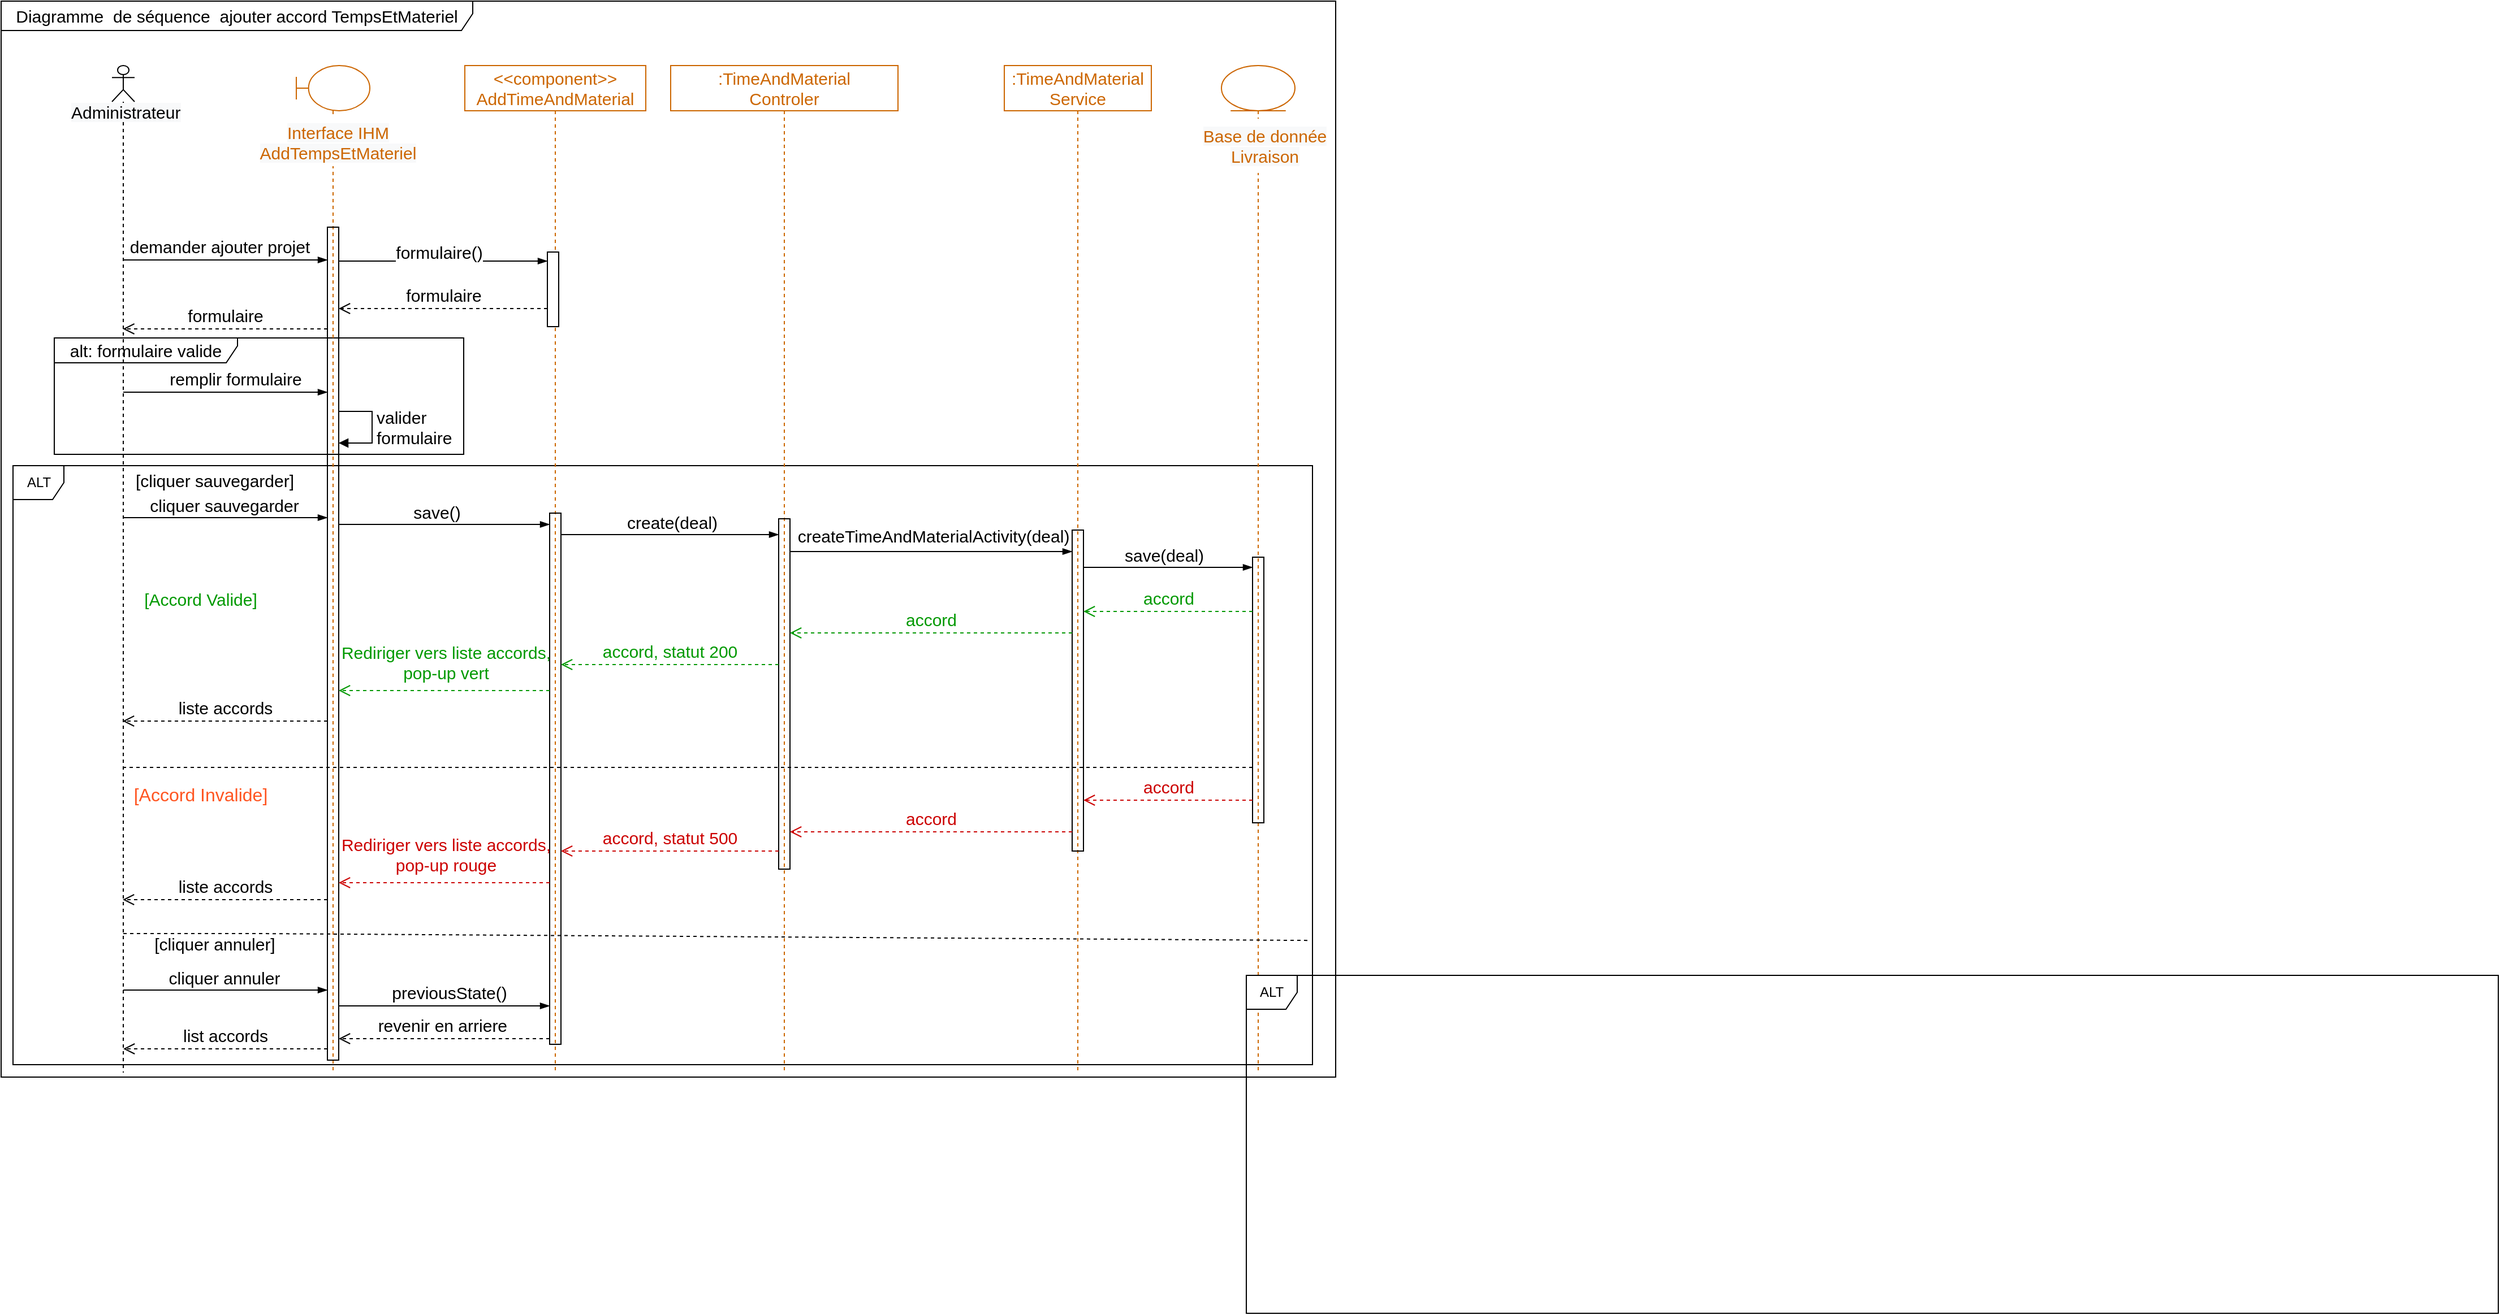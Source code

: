 <mxfile version="20.2.5" type="github">
  <diagram id="3ycZvg8SD_pY-ydtEEm7" name="Page-1">
    <mxGraphModel dx="2336" dy="1197" grid="0" gridSize="10" guides="1" tooltips="1" connect="1" arrows="1" fold="1" page="1" pageScale="1" pageWidth="827" pageHeight="1169" math="0" shadow="0">
      <root>
        <mxCell id="0" />
        <mxCell id="1" parent="0" />
        <mxCell id="iKNJWcs5wsSq8HuUoyNJ-85" value="Diagramme&amp;nbsp; de séquence&amp;nbsp; ajouter accord TempsEtMateriel" style="shape=umlFrame;whiteSpace=wrap;html=1;rounded=0;shadow=0;glass=0;sketch=0;fontSize=15;fillColor=none;width=417;height=26;" parent="1" vertex="1">
          <mxGeometry x="12" y="8" width="1180" height="952" as="geometry" />
        </mxCell>
        <mxCell id="JhUNPmh7cJWNyjmMqc-R-7" value="ALT" style="shape=umlFrame;whiteSpace=wrap;html=1;width=45;height=30;" parent="1" vertex="1">
          <mxGeometry x="22.5" y="419" width="1149" height="530" as="geometry" />
        </mxCell>
        <mxCell id="iKNJWcs5wsSq8HuUoyNJ-98" value="&lt;font style=&quot;font-size: 15px;&quot;&gt;alt: formulaire valide&lt;/font&gt;" style="shape=umlFrame;whiteSpace=wrap;html=1;width=162;height=22;" parent="1" vertex="1">
          <mxGeometry x="59" y="306" width="362" height="103" as="geometry" />
        </mxCell>
        <mxCell id="iKNJWcs5wsSq8HuUoyNJ-44" value=":TimeAndMaterial&lt;br&gt;Controler" style="shape=umlLifeline;perimeter=lifelinePerimeter;whiteSpace=wrap;html=1;container=1;collapsible=0;recursiveResize=0;outlineConnect=0;rounded=0;shadow=0;glass=0;sketch=0;fillColor=none;fontSize=15;fontColor=#CC6600;strokeColor=#CC6600;" parent="1" vertex="1">
          <mxGeometry x="604" y="65" width="201" height="891" as="geometry" />
        </mxCell>
        <mxCell id="iKNJWcs5wsSq8HuUoyNJ-45" value="" style="html=1;points=[];perimeter=orthogonalPerimeter;rounded=0;shadow=0;glass=0;sketch=0;fontSize=15;fillColor=none;" parent="iKNJWcs5wsSq8HuUoyNJ-44" vertex="1">
          <mxGeometry x="95.5" y="401" width="10" height="310" as="geometry" />
        </mxCell>
        <mxCell id="iKNJWcs5wsSq8HuUoyNJ-114" style="edgeStyle=none;rounded=0;orthogonalLoop=1;jettySize=auto;html=1;fontSize=15;fontColor=#000000;strokeColor=#000000;endArrow=none;endFill=0;dashed=1;" parent="1" target="iKNJWcs5wsSq8HuUoyNJ-51" edge="1">
          <mxGeometry relative="1" as="geometry">
            <Array as="points">
              <mxPoint x="238" y="686" />
            </Array>
            <mxPoint x="119.5" y="686" as="sourcePoint" />
          </mxGeometry>
        </mxCell>
        <mxCell id="iKNJWcs5wsSq8HuUoyNJ-46" value="" style="shape=umlLifeline;participant=umlActor;perimeter=lifelinePerimeter;whiteSpace=wrap;html=1;container=1;collapsible=0;recursiveResize=0;verticalAlign=top;spacingTop=36;outlineConnect=0;fillColor=none;size=32;sketch=0;shadow=0;rounded=0;glass=0;" parent="1" vertex="1">
          <mxGeometry x="110" y="65" width="20" height="891" as="geometry" />
        </mxCell>
        <mxCell id="iKNJWcs5wsSq8HuUoyNJ-47" value="&lt;span style=&quot;color: rgb(0, 0, 0); font-family: Helvetica; font-size: 15px; font-style: normal; font-variant-ligatures: normal; font-variant-caps: normal; font-weight: 400; letter-spacing: normal; orphans: 2; text-align: center; text-indent: 0px; text-transform: none; widows: 2; word-spacing: 0px; -webkit-text-stroke-width: 0px; background-color: rgb(248, 249, 250); text-decoration-thickness: initial; text-decoration-style: initial; text-decoration-color: initial; float: none; display: inline !important;&quot;&gt;Administrateur&lt;/span&gt;" style="text;whiteSpace=wrap;html=1;fontSize=15;" parent="1" vertex="1">
          <mxGeometry x="72" y="91" width="105" height="36" as="geometry" />
        </mxCell>
        <mxCell id="iKNJWcs5wsSq8HuUoyNJ-48" value=":TimeAndMaterial&lt;br&gt;Service" style="shape=umlLifeline;perimeter=lifelinePerimeter;whiteSpace=wrap;html=1;container=1;collapsible=0;recursiveResize=0;outlineConnect=0;rounded=0;shadow=0;glass=0;sketch=0;fillColor=none;fontSize=15;fontColor=#CC6600;strokeColor=#CC6600;" parent="1" vertex="1">
          <mxGeometry x="899" y="65" width="130" height="891" as="geometry" />
        </mxCell>
        <mxCell id="iKNJWcs5wsSq8HuUoyNJ-49" value="" style="html=1;points=[];perimeter=orthogonalPerimeter;rounded=0;shadow=0;glass=0;sketch=0;fontSize=15;fillColor=none;" parent="iKNJWcs5wsSq8HuUoyNJ-48" vertex="1">
          <mxGeometry x="60" y="411" width="10" height="284" as="geometry" />
        </mxCell>
        <mxCell id="iKNJWcs5wsSq8HuUoyNJ-50" value="" style="shape=umlLifeline;participant=umlEntity;perimeter=lifelinePerimeter;whiteSpace=wrap;html=1;container=1;collapsible=0;recursiveResize=0;verticalAlign=top;spacingTop=36;outlineConnect=0;rounded=0;shadow=0;glass=0;sketch=0;fontSize=15;fillColor=none;fontColor=#CC6600;strokeColor=#CC6600;" parent="1" vertex="1">
          <mxGeometry x="1091" y="65" width="65" height="891" as="geometry" />
        </mxCell>
        <mxCell id="iKNJWcs5wsSq8HuUoyNJ-51" value="" style="html=1;points=[];perimeter=orthogonalPerimeter;rounded=0;shadow=0;glass=0;sketch=0;fontSize=15;fillColor=none;" parent="iKNJWcs5wsSq8HuUoyNJ-50" vertex="1">
          <mxGeometry x="27.5" y="435" width="10" height="235" as="geometry" />
        </mxCell>
        <mxCell id="iKNJWcs5wsSq8HuUoyNJ-52" value="&lt;span style=&quot;font-family: Helvetica; font-size: 15px; font-style: normal; font-variant-ligatures: normal; font-variant-caps: normal; font-weight: 400; letter-spacing: normal; orphans: 2; text-indent: 0px; text-transform: none; widows: 2; word-spacing: 0px; -webkit-text-stroke-width: 0px; background-color: rgb(248, 249, 250); text-decoration-thickness: initial; text-decoration-style: initial; text-decoration-color: initial; float: none; display: inline !important;&quot;&gt;Base de donnée&lt;br&gt;Livraison&lt;br&gt;&lt;/span&gt;" style="text;whiteSpace=wrap;html=1;fontSize=15;align=center;fillColor=default;fontColor=#CC6600;" parent="iKNJWcs5wsSq8HuUoyNJ-50" vertex="1">
          <mxGeometry x="-21" y="47" width="119" height="48" as="geometry" />
        </mxCell>
        <mxCell id="iKNJWcs5wsSq8HuUoyNJ-53" value="" style="shape=umlLifeline;participant=umlBoundary;perimeter=lifelinePerimeter;whiteSpace=wrap;html=1;container=1;collapsible=0;recursiveResize=0;verticalAlign=top;spacingTop=36;outlineConnect=0;rounded=0;shadow=0;glass=0;sketch=0;fontSize=15;fillColor=none;fontColor=#CC6600;strokeColor=#CC6600;" parent="1" vertex="1">
          <mxGeometry x="273" y="65" width="65" height="891" as="geometry" />
        </mxCell>
        <mxCell id="iKNJWcs5wsSq8HuUoyNJ-54" value="&lt;span style=&quot;font-family: Helvetica; font-size: 15px; font-style: normal; font-variant-ligatures: normal; font-variant-caps: normal; font-weight: 400; letter-spacing: normal; orphans: 2; text-indent: 0px; text-transform: none; widows: 2; word-spacing: 0px; -webkit-text-stroke-width: 0px; background-color: rgb(248, 249, 250); text-decoration-thickness: initial; text-decoration-style: initial; text-decoration-color: initial; float: none; display: inline !important;&quot;&gt;Interface IHM&lt;/span&gt;&lt;br style=&quot;font-family: Helvetica; font-size: 15px; font-style: normal; font-variant-ligatures: normal; font-variant-caps: normal; font-weight: 400; letter-spacing: normal; orphans: 2; text-indent: 0px; text-transform: none; widows: 2; word-spacing: 0px; -webkit-text-stroke-width: 0px; background-color: rgb(248, 249, 250); text-decoration-thickness: initial; text-decoration-style: initial; text-decoration-color: initial;&quot;&gt;&lt;span style=&quot;font-family: Helvetica; font-size: 15px; font-style: normal; font-variant-ligatures: normal; font-variant-caps: normal; font-weight: 400; letter-spacing: normal; orphans: 2; text-indent: 0px; text-transform: none; widows: 2; word-spacing: 0px; -webkit-text-stroke-width: 0px; background-color: rgb(248, 249, 250); text-decoration-thickness: initial; text-decoration-style: initial; text-decoration-color: initial; float: none; display: inline !important;&quot;&gt;AddTempsEtMateriel&lt;/span&gt;" style="text;whiteSpace=wrap;html=1;fontSize=15;align=center;fillColor=default;fontColor=#CC6600;" parent="iKNJWcs5wsSq8HuUoyNJ-53" vertex="1">
          <mxGeometry x="-24" y="44" width="122" height="45" as="geometry" />
        </mxCell>
        <mxCell id="iKNJWcs5wsSq8HuUoyNJ-55" value="" style="html=1;points=[];perimeter=orthogonalPerimeter;rounded=0;shadow=0;glass=0;sketch=0;fontSize=15;fillColor=none;" parent="iKNJWcs5wsSq8HuUoyNJ-53" vertex="1">
          <mxGeometry x="27.5" y="143" width="10" height="737" as="geometry" />
        </mxCell>
        <mxCell id="iKNJWcs5wsSq8HuUoyNJ-99" value="valider&lt;br&gt;formulaire" style="edgeStyle=orthogonalEdgeStyle;html=1;align=left;spacingLeft=2;endArrow=block;rounded=0;fontSize=15;" parent="iKNJWcs5wsSq8HuUoyNJ-53" source="iKNJWcs5wsSq8HuUoyNJ-55" target="iKNJWcs5wsSq8HuUoyNJ-55" edge="1">
          <mxGeometry relative="1" as="geometry">
            <mxPoint x="36" y="306" as="sourcePoint" />
            <Array as="points">
              <mxPoint x="67" y="306" />
              <mxPoint x="67" y="334" />
            </Array>
            <mxPoint x="36" y="334" as="targetPoint" />
          </mxGeometry>
        </mxCell>
        <mxCell id="iKNJWcs5wsSq8HuUoyNJ-63" value="" style="edgeStyle=elbowEdgeStyle;fontSize=12;html=1;endArrow=blockThin;endFill=1;rounded=0;" parent="1" source="iKNJWcs5wsSq8HuUoyNJ-46" target="iKNJWcs5wsSq8HuUoyNJ-55" edge="1">
          <mxGeometry width="160" relative="1" as="geometry">
            <mxPoint x="628" y="319" as="sourcePoint" />
            <mxPoint x="788" y="319" as="targetPoint" />
            <Array as="points">
              <mxPoint x="190" y="237" />
              <mxPoint x="171" y="210" />
            </Array>
          </mxGeometry>
        </mxCell>
        <mxCell id="iKNJWcs5wsSq8HuUoyNJ-64" value="demander ajouter projet" style="edgeLabel;html=1;align=center;verticalAlign=middle;resizable=0;points=[];fontSize=15;" parent="iKNJWcs5wsSq8HuUoyNJ-63" vertex="1" connectable="0">
          <mxGeometry x="-0.395" relative="1" as="geometry">
            <mxPoint x="30" y="-12" as="offset" />
          </mxGeometry>
        </mxCell>
        <mxCell id="iKNJWcs5wsSq8HuUoyNJ-67" value="" style="edgeStyle=elbowEdgeStyle;fontSize=12;html=1;endArrow=blockThin;endFill=1;rounded=0;" parent="1" source="iKNJWcs5wsSq8HuUoyNJ-45" target="iKNJWcs5wsSq8HuUoyNJ-49" edge="1">
          <mxGeometry width="160" relative="1" as="geometry">
            <mxPoint x="394" y="333" as="sourcePoint" />
            <mxPoint x="554" y="333" as="targetPoint" />
            <Array as="points">
              <mxPoint x="778" y="495" />
              <mxPoint x="753" y="286" />
              <mxPoint x="602" y="271" />
              <mxPoint x="527" y="300" />
            </Array>
          </mxGeometry>
        </mxCell>
        <mxCell id="iKNJWcs5wsSq8HuUoyNJ-68" value="createTimeAndMaterialActivity(deal)" style="edgeLabel;html=1;align=center;verticalAlign=middle;resizable=0;points=[];fontSize=15;" parent="iKNJWcs5wsSq8HuUoyNJ-67" vertex="1" connectable="0">
          <mxGeometry x="0.124" relative="1" as="geometry">
            <mxPoint x="-14" y="-14" as="offset" />
          </mxGeometry>
        </mxCell>
        <mxCell id="iKNJWcs5wsSq8HuUoyNJ-69" value="" style="edgeStyle=elbowEdgeStyle;fontSize=12;html=1;endArrow=blockThin;endFill=1;rounded=0;" parent="1" source="iKNJWcs5wsSq8HuUoyNJ-49" target="iKNJWcs5wsSq8HuUoyNJ-51" edge="1">
          <mxGeometry width="160" relative="1" as="geometry">
            <mxPoint x="474" y="333" as="sourcePoint" />
            <mxPoint x="634" y="333" as="targetPoint" />
            <Array as="points">
              <mxPoint x="1060" y="509" />
              <mxPoint x="969" y="520" />
              <mxPoint x="766" y="296" />
            </Array>
          </mxGeometry>
        </mxCell>
        <mxCell id="iKNJWcs5wsSq8HuUoyNJ-70" value="save(deal)" style="edgeLabel;html=1;align=center;verticalAlign=middle;resizable=0;points=[];fontSize=15;" parent="iKNJWcs5wsSq8HuUoyNJ-69" vertex="1" connectable="0">
          <mxGeometry x="-0.356" y="2" relative="1" as="geometry">
            <mxPoint x="23" y="-9" as="offset" />
          </mxGeometry>
        </mxCell>
        <mxCell id="iKNJWcs5wsSq8HuUoyNJ-71" value="&lt;font color=&quot;#009900&quot;&gt;accord&lt;/font&gt;" style="html=1;verticalAlign=bottom;endArrow=open;dashed=1;endSize=8;rounded=0;fontSize=15;strokeColor=#009900;" parent="1" source="iKNJWcs5wsSq8HuUoyNJ-51" target="iKNJWcs5wsSq8HuUoyNJ-49" edge="1">
          <mxGeometry relative="1" as="geometry">
            <mxPoint x="806" y="320" as="sourcePoint" />
            <mxPoint x="668" y="320" as="targetPoint" />
            <Array as="points">
              <mxPoint x="1025" y="548" />
            </Array>
          </mxGeometry>
        </mxCell>
        <mxCell id="iKNJWcs5wsSq8HuUoyNJ-72" value="&lt;span style=&quot;color: rgb(0, 153, 0);&quot;&gt;accord&lt;/span&gt;" style="html=1;verticalAlign=bottom;endArrow=open;dashed=1;endSize=8;rounded=0;fontSize=15;strokeColor=#009900;" parent="1" source="iKNJWcs5wsSq8HuUoyNJ-49" target="iKNJWcs5wsSq8HuUoyNJ-45" edge="1">
          <mxGeometry relative="1" as="geometry">
            <mxPoint x="658" y="325" as="sourcePoint" />
            <mxPoint x="477" y="325" as="targetPoint" />
            <Array as="points">
              <mxPoint x="895" y="567" />
            </Array>
          </mxGeometry>
        </mxCell>
        <mxCell id="iKNJWcs5wsSq8HuUoyNJ-86" value="&amp;lt;&amp;lt;component&amp;gt;&amp;gt;&lt;br&gt;AddTimeAndMaterial" style="shape=umlLifeline;perimeter=lifelinePerimeter;whiteSpace=wrap;html=1;container=1;collapsible=0;recursiveResize=0;outlineConnect=0;rounded=0;shadow=0;glass=0;sketch=0;fillColor=none;fontSize=15;fontColor=#CC6600;strokeColor=#CC6600;" parent="1" vertex="1">
          <mxGeometry x="422" y="65" width="160" height="891" as="geometry" />
        </mxCell>
        <mxCell id="iKNJWcs5wsSq8HuUoyNJ-87" value="" style="html=1;points=[];perimeter=orthogonalPerimeter;" parent="iKNJWcs5wsSq8HuUoyNJ-86" vertex="1">
          <mxGeometry x="73" y="165" width="10" height="66" as="geometry" />
        </mxCell>
        <mxCell id="iKNJWcs5wsSq8HuUoyNJ-100" value="" style="html=1;points=[];perimeter=orthogonalPerimeter;fontSize=15;fillColor=none;rounded=0;shadow=0;glass=0;sketch=0;" parent="iKNJWcs5wsSq8HuUoyNJ-86" vertex="1">
          <mxGeometry x="75" y="396" width="10" height="470" as="geometry" />
        </mxCell>
        <mxCell id="iKNJWcs5wsSq8HuUoyNJ-89" value="" style="fontSize=12;html=1;endArrow=blockThin;endFill=1;rounded=0;" parent="1" source="iKNJWcs5wsSq8HuUoyNJ-55" target="iKNJWcs5wsSq8HuUoyNJ-87" edge="1">
          <mxGeometry width="160" relative="1" as="geometry">
            <mxPoint x="294" y="256" as="sourcePoint" />
            <mxPoint x="599" y="366" as="targetPoint" />
            <Array as="points">
              <mxPoint x="382" y="238" />
            </Array>
          </mxGeometry>
        </mxCell>
        <mxCell id="iKNJWcs5wsSq8HuUoyNJ-90" value="formulaire()" style="edgeLabel;html=1;align=center;verticalAlign=middle;resizable=0;points=[];fontSize=15;" parent="iKNJWcs5wsSq8HuUoyNJ-89" vertex="1" connectable="0">
          <mxGeometry x="-0.006" y="-3" relative="1" as="geometry">
            <mxPoint x="-3" y="-11" as="offset" />
          </mxGeometry>
        </mxCell>
        <mxCell id="iKNJWcs5wsSq8HuUoyNJ-92" value="&lt;font style=&quot;font-size: 15px;&quot;&gt;formulaire&lt;/font&gt;" style="html=1;verticalAlign=bottom;endArrow=open;dashed=1;endSize=8;rounded=0;" parent="1" source="iKNJWcs5wsSq8HuUoyNJ-87" target="iKNJWcs5wsSq8HuUoyNJ-55" edge="1">
          <mxGeometry relative="1" as="geometry">
            <mxPoint x="438" y="323" as="sourcePoint" />
            <mxPoint x="358" y="323" as="targetPoint" />
            <Array as="points">
              <mxPoint x="411" y="280" />
            </Array>
          </mxGeometry>
        </mxCell>
        <mxCell id="iKNJWcs5wsSq8HuUoyNJ-93" value="&lt;font style=&quot;font-size: 15px;&quot;&gt;formulaire&lt;/font&gt;" style="html=1;verticalAlign=bottom;endArrow=open;dashed=1;endSize=8;rounded=0;" parent="1" edge="1">
          <mxGeometry relative="1" as="geometry">
            <mxPoint x="300.5" y="298.0" as="sourcePoint" />
            <mxPoint x="119.667" y="298.0" as="targetPoint" />
            <Array as="points">
              <mxPoint x="253" y="298" />
            </Array>
          </mxGeometry>
        </mxCell>
        <mxCell id="iKNJWcs5wsSq8HuUoyNJ-94" value="" style="fontSize=12;html=1;endArrow=blockThin;endFill=1;rounded=0;" parent="1" source="iKNJWcs5wsSq8HuUoyNJ-46" target="iKNJWcs5wsSq8HuUoyNJ-55" edge="1">
          <mxGeometry width="160" relative="1" as="geometry">
            <mxPoint x="338" y="365" as="sourcePoint" />
            <mxPoint x="498" y="365" as="targetPoint" />
            <Array as="points">
              <mxPoint x="255" y="354" />
            </Array>
          </mxGeometry>
        </mxCell>
        <mxCell id="iKNJWcs5wsSq8HuUoyNJ-96" value="remplir formulaire" style="edgeLabel;html=1;align=center;verticalAlign=middle;resizable=0;points=[];fontSize=15;" parent="iKNJWcs5wsSq8HuUoyNJ-94" vertex="1" connectable="0">
          <mxGeometry x="0.128" y="-4" relative="1" as="geometry">
            <mxPoint x="-3" y="-16" as="offset" />
          </mxGeometry>
        </mxCell>
        <mxCell id="iKNJWcs5wsSq8HuUoyNJ-101" value="" style="fontSize=12;html=1;endArrow=blockThin;endFill=1;rounded=0;" parent="1" target="iKNJWcs5wsSq8HuUoyNJ-100" edge="1">
          <mxGeometry width="160" relative="1" as="geometry">
            <mxPoint x="310.5" y="471" as="sourcePoint" />
            <mxPoint x="622" y="374" as="targetPoint" />
            <Array as="points">
              <mxPoint x="389" y="471" />
            </Array>
          </mxGeometry>
        </mxCell>
        <mxCell id="iKNJWcs5wsSq8HuUoyNJ-102" value="save()" style="edgeLabel;html=1;align=center;verticalAlign=middle;resizable=0;points=[];labelBackgroundColor=none;fontSize=15;" parent="iKNJWcs5wsSq8HuUoyNJ-101" vertex="1" connectable="0">
          <mxGeometry x="-0.081" y="1" relative="1" as="geometry">
            <mxPoint x="1" y="-10" as="offset" />
          </mxGeometry>
        </mxCell>
        <mxCell id="iKNJWcs5wsSq8HuUoyNJ-103" value="" style="fontSize=12;html=1;endArrow=blockThin;endFill=1;rounded=0;" parent="1" source="iKNJWcs5wsSq8HuUoyNJ-100" target="iKNJWcs5wsSq8HuUoyNJ-45" edge="1">
          <mxGeometry width="160" relative="1" as="geometry">
            <mxPoint x="518" y="318" as="sourcePoint" />
            <mxPoint x="678" y="318" as="targetPoint" />
            <Array as="points">
              <mxPoint x="525" y="480" />
            </Array>
          </mxGeometry>
        </mxCell>
        <mxCell id="iKNJWcs5wsSq8HuUoyNJ-104" value="&lt;span style=&quot;font-size: 15px;&quot;&gt;create(deal)&lt;/span&gt;" style="edgeLabel;html=1;align=center;verticalAlign=middle;resizable=0;points=[];labelBackgroundColor=none;fontSize=15;" parent="iKNJWcs5wsSq8HuUoyNJ-103" vertex="1" connectable="0">
          <mxGeometry x="0.25" relative="1" as="geometry">
            <mxPoint x="-23" y="-11" as="offset" />
          </mxGeometry>
        </mxCell>
        <mxCell id="iKNJWcs5wsSq8HuUoyNJ-105" value="&lt;span style=&quot;color: rgb(0, 153, 0);&quot;&gt;accord&lt;/span&gt;&lt;font color=&quot;#009900&quot;&gt;, statut 200&lt;/font&gt;" style="html=1;verticalAlign=bottom;endArrow=open;dashed=1;endSize=8;rounded=0;fontSize=15;strokeColor=#009900;" parent="1" source="iKNJWcs5wsSq8HuUoyNJ-45" target="iKNJWcs5wsSq8HuUoyNJ-100" edge="1">
          <mxGeometry relative="1" as="geometry">
            <mxPoint x="661" y="567" as="sourcePoint" />
            <mxPoint x="410.0" y="567" as="targetPoint" />
            <Array as="points">
              <mxPoint x="633" y="595" />
            </Array>
          </mxGeometry>
        </mxCell>
        <mxCell id="iKNJWcs5wsSq8HuUoyNJ-106" value="&lt;font color=&quot;#009900&quot;&gt;Rediriger vers liste&amp;nbsp;&lt;/font&gt;&lt;span style=&quot;color: rgb(0, 153, 0);&quot;&gt;accords&lt;/span&gt;&lt;font color=&quot;#009900&quot;&gt;,&lt;br&gt;pop-up vert&lt;br&gt;&lt;/font&gt;" style="html=1;verticalAlign=bottom;endArrow=open;dashed=1;endSize=8;rounded=0;fontSize=15;strokeColor=#009900;labelBackgroundColor=none;" parent="1" source="iKNJWcs5wsSq8HuUoyNJ-100" edge="1">
          <mxGeometry x="-0.014" y="-4" relative="1" as="geometry">
            <mxPoint x="674.0" y="570" as="sourcePoint" />
            <mxPoint x="310.5" y="618" as="targetPoint" />
            <Array as="points">
              <mxPoint x="459" y="618" />
            </Array>
            <mxPoint as="offset" />
          </mxGeometry>
        </mxCell>
        <mxCell id="iKNJWcs5wsSq8HuUoyNJ-112" value="&lt;font color=&quot;#000000&quot;&gt;liste&amp;nbsp;accords&lt;/font&gt;" style="html=1;verticalAlign=bottom;endArrow=open;dashed=1;endSize=8;rounded=0;fontSize=15;fontColor=#009900;strokeColor=#000000;" parent="1" edge="1">
          <mxGeometry relative="1" as="geometry">
            <mxPoint x="300.5" y="645" as="sourcePoint" />
            <mxPoint x="119.5" y="645" as="targetPoint" />
            <Array as="points">
              <mxPoint x="274" y="645" />
            </Array>
          </mxGeometry>
        </mxCell>
        <mxCell id="iKNJWcs5wsSq8HuUoyNJ-107" value="" style="group" parent="1" vertex="1" connectable="0">
          <mxGeometry x="22" y="388" width="1126" height="413" as="geometry" />
        </mxCell>
        <mxCell id="iKNJWcs5wsSq8HuUoyNJ-109" value="&lt;div style=&quot;text-align: left; font-size: 15px;&quot;&gt;&lt;span style=&quot;background-color: initial; font-size: 15px;&quot;&gt;[Accord&amp;nbsp;&lt;/span&gt;&lt;span style=&quot;background-color: initial; text-align: right; font-size: 15px;&quot;&gt;Valide]&lt;/span&gt;&lt;/div&gt;" style="text;html=1;strokeColor=none;fillColor=none;align=center;verticalAlign=middle;whiteSpace=wrap;rounded=0;fontSize=15;fontColor=#009900;" parent="iKNJWcs5wsSq8HuUoyNJ-107" vertex="1">
          <mxGeometry x="77.0" y="136.743" width="179.48" height="24.354" as="geometry" />
        </mxCell>
        <mxCell id="iKNJWcs5wsSq8HuUoyNJ-110" value="[Accord Invalide]" style="text;html=1;strokeColor=none;fillColor=none;align=center;verticalAlign=middle;whiteSpace=wrap;rounded=0;fontSize=16;fontColor=#FF5521;" parent="iKNJWcs5wsSq8HuUoyNJ-107" vertex="1">
          <mxGeometry x="103.24" y="311.002" width="127" height="22.604" as="geometry" />
        </mxCell>
        <mxCell id="iKNJWcs5wsSq8HuUoyNJ-116" value="&lt;font color=&quot;#cc0000&quot;&gt;accord&lt;/font&gt;" style="html=1;verticalAlign=bottom;endArrow=open;dashed=1;endSize=8;rounded=0;fontSize=15;fontColor=#000000;strokeColor=#CC0000;" parent="1" source="iKNJWcs5wsSq8HuUoyNJ-51" target="iKNJWcs5wsSq8HuUoyNJ-49" edge="1">
          <mxGeometry relative="1" as="geometry">
            <mxPoint x="680" y="725" as="sourcePoint" />
            <mxPoint x="600" y="725" as="targetPoint" />
            <Array as="points">
              <mxPoint x="1038" y="715" />
            </Array>
          </mxGeometry>
        </mxCell>
        <mxCell id="iKNJWcs5wsSq8HuUoyNJ-117" value="&lt;span style=&quot;color: rgb(204, 0, 0);&quot;&gt;accord&lt;/span&gt;" style="html=1;verticalAlign=bottom;endArrow=open;dashed=1;endSize=8;rounded=0;fontSize=15;fontColor=#000000;strokeColor=#CC0000;" parent="1" source="iKNJWcs5wsSq8HuUoyNJ-49" target="iKNJWcs5wsSq8HuUoyNJ-45" edge="1">
          <mxGeometry relative="1" as="geometry">
            <mxPoint x="915" y="755" as="sourcePoint" />
            <mxPoint x="744" y="755" as="targetPoint" />
            <Array as="points">
              <mxPoint x="879" y="743" />
            </Array>
          </mxGeometry>
        </mxCell>
        <mxCell id="iKNJWcs5wsSq8HuUoyNJ-118" value="&lt;span style=&quot;color: rgb(204, 0, 0);&quot;&gt;accord&lt;/span&gt;&lt;font color=&quot;#cc0000&quot;&gt;, statut 500&lt;/font&gt;" style="html=1;verticalAlign=bottom;endArrow=open;dashed=1;endSize=8;rounded=0;fontSize=15;fontColor=#000000;strokeColor=#CC0000;" parent="1" source="iKNJWcs5wsSq8HuUoyNJ-45" target="iKNJWcs5wsSq8HuUoyNJ-100" edge="1">
          <mxGeometry relative="1" as="geometry">
            <mxPoint x="651" y="752" as="sourcePoint" />
            <mxPoint x="400.0" y="752" as="targetPoint" />
            <Array as="points">
              <mxPoint x="619" y="760" />
            </Array>
          </mxGeometry>
        </mxCell>
        <mxCell id="iKNJWcs5wsSq8HuUoyNJ-119" value="&lt;font color=&quot;#cc0000&quot;&gt;Rediriger vers liste&amp;nbsp;&lt;/font&gt;&lt;span style=&quot;color: rgb(204, 0, 0);&quot;&gt;accords&lt;/span&gt;&lt;font color=&quot;#cc0000&quot;&gt;,&lt;br&gt;pop-up rouge&lt;/font&gt;" style="html=1;verticalAlign=bottom;endArrow=open;dashed=1;endSize=8;rounded=0;fontSize=15;strokeColor=#CC0000;labelBackgroundColor=none;" parent="1" source="iKNJWcs5wsSq8HuUoyNJ-100" edge="1">
          <mxGeometry x="-0.014" y="-4" relative="1" as="geometry">
            <mxPoint x="495" y="760" as="sourcePoint" />
            <mxPoint x="310.5" y="788" as="targetPoint" />
            <Array as="points">
              <mxPoint x="445" y="788" />
            </Array>
            <mxPoint as="offset" />
          </mxGeometry>
        </mxCell>
        <mxCell id="iKNJWcs5wsSq8HuUoyNJ-120" value="&lt;font color=&quot;#000000&quot;&gt;liste accords&lt;/font&gt;" style="html=1;verticalAlign=bottom;endArrow=open;dashed=1;endSize=8;rounded=0;fontSize=15;fontColor=#009900;strokeColor=#000000;" parent="1" edge="1">
          <mxGeometry relative="1" as="geometry">
            <mxPoint x="300.5" y="803" as="sourcePoint" />
            <mxPoint x="119.5" y="803" as="targetPoint" />
            <Array as="points">
              <mxPoint x="231" y="803" />
            </Array>
          </mxGeometry>
        </mxCell>
        <mxCell id="JhUNPmh7cJWNyjmMqc-R-8" value="&lt;div style=&quot;text-align: left;&quot;&gt;&lt;span style=&quot;color: rgb(0, 0, 0); text-align: center; background-color: rgb(255, 255, 255);&quot;&gt;&lt;font style=&quot;font-size: 15px;&quot;&gt;[cliquer sauvegarder]&lt;/font&gt;&lt;/span&gt;&lt;br&gt;&lt;/div&gt;" style="text;html=1;strokeColor=none;fillColor=none;align=center;verticalAlign=bottom;whiteSpace=wrap;rounded=0;fontSize=15;fontColor=#009900;" parent="1" vertex="1">
          <mxGeometry x="126.875" y="420" width="148.489" height="24.35" as="geometry" />
        </mxCell>
        <mxCell id="JhUNPmh7cJWNyjmMqc-R-9" value="&lt;div style=&quot;text-align: left;&quot;&gt;&lt;span style=&quot;color: rgb(0, 0, 0); text-align: center; background-color: rgb(255, 255, 255);&quot;&gt;&lt;font style=&quot;font-size: 15px;&quot;&gt;[cliquer annuler]&lt;/font&gt;&lt;/span&gt;&lt;br&gt;&lt;/div&gt;" style="text;html=1;strokeColor=none;fillColor=none;align=center;verticalAlign=bottom;whiteSpace=wrap;rounded=0;fontSize=15;fontColor=#009900;" parent="1" vertex="1">
          <mxGeometry x="126.875" y="830" width="148.489" height="24.35" as="geometry" />
        </mxCell>
        <mxCell id="JhUNPmh7cJWNyjmMqc-R-10" value="" style="edgeStyle=elbowEdgeStyle;fontSize=12;html=1;endArrow=blockThin;endFill=1;rounded=0;fontColor=#000000;" parent="1" edge="1">
          <mxGeometry width="160" relative="1" as="geometry">
            <mxPoint x="120.024" y="465" as="sourcePoint" />
            <mxPoint x="300.5" y="465" as="targetPoint" />
            <Array as="points">
              <mxPoint x="283" y="465" />
              <mxPoint x="303" y="492" />
              <mxPoint x="224.82" y="475" />
            </Array>
          </mxGeometry>
        </mxCell>
        <mxCell id="JhUNPmh7cJWNyjmMqc-R-11" value="cliquer sauvegarder" style="edgeLabel;html=1;align=center;verticalAlign=middle;resizable=0;points=[];fontSize=15;fontColor=#000000;" parent="JhUNPmh7cJWNyjmMqc-R-10" vertex="1" connectable="0">
          <mxGeometry x="-0.022" y="2" relative="1" as="geometry">
            <mxPoint y="-9" as="offset" />
          </mxGeometry>
        </mxCell>
        <mxCell id="JhUNPmh7cJWNyjmMqc-R-14" style="edgeStyle=none;rounded=0;orthogonalLoop=1;jettySize=auto;html=1;fontSize=15;fontColor=#000000;strokeColor=#000000;endArrow=none;endFill=0;dashed=1;entryX=0.981;entryY=0.873;entryDx=0;entryDy=0;entryPerimeter=0;" parent="1" source="iKNJWcs5wsSq8HuUoyNJ-46" target="iKNJWcs5wsSq8HuUoyNJ-85" edge="1">
          <mxGeometry relative="1" as="geometry">
            <Array as="points">
              <mxPoint x="238" y="833" />
            </Array>
            <mxPoint x="118.962" y="833.0" as="sourcePoint" />
            <mxPoint x="1118.5" y="833" as="targetPoint" />
          </mxGeometry>
        </mxCell>
        <mxCell id="JhUNPmh7cJWNyjmMqc-R-17" value="" style="edgeStyle=elbowEdgeStyle;fontSize=12;html=1;endArrow=blockThin;endFill=1;rounded=0;fontColor=#000000;" parent="1" target="iKNJWcs5wsSq8HuUoyNJ-55" edge="1">
          <mxGeometry width="160" relative="1" as="geometry">
            <mxPoint x="119.997" y="883" as="sourcePoint" />
            <mxPoint x="370.33" y="883" as="targetPoint" />
            <Array as="points">
              <mxPoint x="303" y="889" />
              <mxPoint x="225.51" y="868" />
            </Array>
          </mxGeometry>
        </mxCell>
        <mxCell id="JhUNPmh7cJWNyjmMqc-R-18" value="cliquer annuler" style="edgeLabel;html=1;align=center;verticalAlign=middle;resizable=0;points=[];fontSize=15;fontColor=#000000;" parent="JhUNPmh7cJWNyjmMqc-R-17" vertex="1" connectable="0">
          <mxGeometry x="-0.022" y="2" relative="1" as="geometry">
            <mxPoint y="-9" as="offset" />
          </mxGeometry>
        </mxCell>
        <mxCell id="JhUNPmh7cJWNyjmMqc-R-19" value="" style="edgeStyle=elbowEdgeStyle;fontSize=12;html=1;endArrow=blockThin;endFill=1;rounded=0;fontColor=#000000;" parent="1" source="iKNJWcs5wsSq8HuUoyNJ-55" target="iKNJWcs5wsSq8HuUoyNJ-100" edge="1">
          <mxGeometry width="160" relative="1" as="geometry">
            <mxPoint x="313" y="851" as="sourcePoint" />
            <mxPoint x="446.227" y="851" as="targetPoint" />
            <Array as="points">
              <mxPoint x="456" y="897" />
              <mxPoint x="377.5" y="851" />
            </Array>
          </mxGeometry>
        </mxCell>
        <mxCell id="JhUNPmh7cJWNyjmMqc-R-20" value="previousState()" style="edgeLabel;html=1;align=center;verticalAlign=middle;resizable=0;points=[];fontSize=15;fontColor=#000000;" parent="JhUNPmh7cJWNyjmMqc-R-19" vertex="1" connectable="0">
          <mxGeometry x="-0.29" y="-1" relative="1" as="geometry">
            <mxPoint x="31" y="-13" as="offset" />
          </mxGeometry>
        </mxCell>
        <mxCell id="JhUNPmh7cJWNyjmMqc-R-22" value="list accords" style="html=1;verticalAlign=bottom;endArrow=open;dashed=1;endSize=8;rounded=0;fontSize=15;fontColor=#000000;" parent="1" source="iKNJWcs5wsSq8HuUoyNJ-55" target="iKNJWcs5wsSq8HuUoyNJ-46" edge="1">
          <mxGeometry relative="1" as="geometry">
            <mxPoint x="283.33" y="935" as="sourcePoint" />
            <mxPoint x="32.997" y="935" as="targetPoint" />
            <Array as="points">
              <mxPoint x="167.83" y="935" />
            </Array>
          </mxGeometry>
        </mxCell>
        <mxCell id="JhUNPmh7cJWNyjmMqc-R-21" value="revenir en arriere&amp;nbsp;" style="html=1;verticalAlign=bottom;endArrow=open;dashed=1;endSize=8;rounded=0;fontSize=15;fontColor=#000000;" parent="1" source="iKNJWcs5wsSq8HuUoyNJ-100" target="iKNJWcs5wsSq8HuUoyNJ-55" edge="1">
          <mxGeometry relative="1" as="geometry">
            <mxPoint x="480.227" y="926" as="sourcePoint" />
            <mxPoint x="347" y="926" as="targetPoint" />
            <Array as="points">
              <mxPoint x="434.5" y="926" />
            </Array>
          </mxGeometry>
        </mxCell>
        <mxCell id="iKNJWcs5wsSq8HuUoyNJ-108" value="ALT" style="shape=umlFrame;whiteSpace=wrap;html=1;width=45;height=30;" parent="1" vertex="1">
          <mxGeometry x="1113" y="870" width="1107" height="299" as="geometry" />
        </mxCell>
      </root>
    </mxGraphModel>
  </diagram>
</mxfile>

